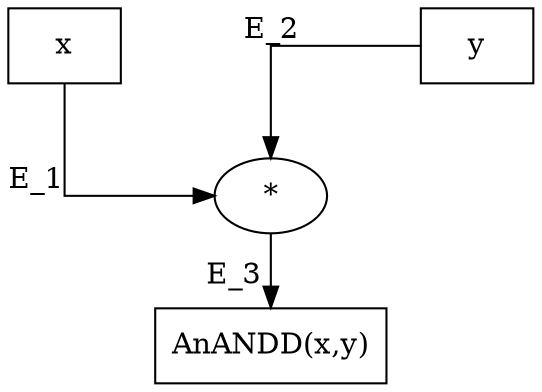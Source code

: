 digraph BOOLAND {
	graph [center=true,
		forcelabels=true,
		nodesep=2.0,
		splines=ortho
	];
	nAND1	[label=x,
		shape=box];
	nAND3	[label="*"];
	nAND1 -> nAND3	[xlabel="E_1 "];
	nAND4	[label="AnANDD(x,y)",
		shape=box];
	nAND3 -> nAND4	[xlabel="E_3 "];
	nAND2	[label=y,
		shape=box];
	nAND2 -> nAND3	[xlabel=E_2];
}
